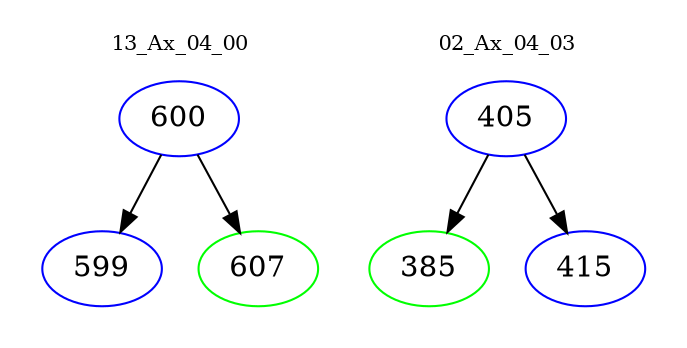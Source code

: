 digraph{
subgraph cluster_0 {
color = white
label = "13_Ax_04_00";
fontsize=10;
T0_600 [label="600", color="blue"]
T0_600 -> T0_599 [color="black"]
T0_599 [label="599", color="blue"]
T0_600 -> T0_607 [color="black"]
T0_607 [label="607", color="green"]
}
subgraph cluster_1 {
color = white
label = "02_Ax_04_03";
fontsize=10;
T1_405 [label="405", color="blue"]
T1_405 -> T1_385 [color="black"]
T1_385 [label="385", color="green"]
T1_405 -> T1_415 [color="black"]
T1_415 [label="415", color="blue"]
}
}
